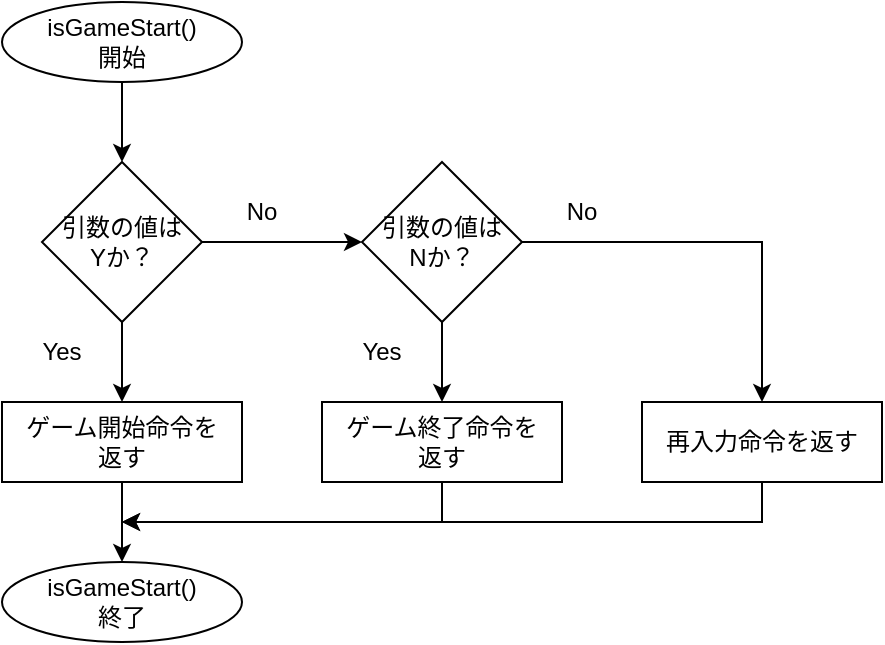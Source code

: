 <mxfile version="24.4.2" type="device">
  <diagram id="C5RBs43oDa-KdzZeNtuy" name="Page-1">
    <mxGraphModel dx="758" dy="557" grid="1" gridSize="10" guides="1" tooltips="1" connect="1" arrows="1" fold="1" page="1" pageScale="1" pageWidth="827" pageHeight="1169" math="0" shadow="0">
      <root>
        <mxCell id="WIyWlLk6GJQsqaUBKTNV-0" />
        <mxCell id="WIyWlLk6GJQsqaUBKTNV-1" parent="WIyWlLk6GJQsqaUBKTNV-0" />
        <mxCell id="9tUqG1yzq0UAfe4UeuJk-9" style="edgeStyle=orthogonalEdgeStyle;rounded=0;orthogonalLoop=1;jettySize=auto;html=1;exitX=0.5;exitY=1;exitDx=0;exitDy=0;entryX=0.5;entryY=0;entryDx=0;entryDy=0;" edge="1" parent="WIyWlLk6GJQsqaUBKTNV-1" source="9tUqG1yzq0UAfe4UeuJk-0" target="9tUqG1yzq0UAfe4UeuJk-1">
          <mxGeometry relative="1" as="geometry" />
        </mxCell>
        <mxCell id="9tUqG1yzq0UAfe4UeuJk-0" value="isGameStart()&lt;br&gt;開始" style="ellipse;whiteSpace=wrap;html=1;" vertex="1" parent="WIyWlLk6GJQsqaUBKTNV-1">
          <mxGeometry x="200" y="40" width="120" height="40" as="geometry" />
        </mxCell>
        <mxCell id="9tUqG1yzq0UAfe4UeuJk-10" style="edgeStyle=orthogonalEdgeStyle;rounded=0;orthogonalLoop=1;jettySize=auto;html=1;exitX=0.5;exitY=1;exitDx=0;exitDy=0;entryX=0.5;entryY=0;entryDx=0;entryDy=0;" edge="1" parent="WIyWlLk6GJQsqaUBKTNV-1" source="9tUqG1yzq0UAfe4UeuJk-1" target="9tUqG1yzq0UAfe4UeuJk-4">
          <mxGeometry relative="1" as="geometry" />
        </mxCell>
        <mxCell id="9tUqG1yzq0UAfe4UeuJk-11" style="edgeStyle=orthogonalEdgeStyle;rounded=0;orthogonalLoop=1;jettySize=auto;html=1;exitX=1;exitY=0.5;exitDx=0;exitDy=0;entryX=0;entryY=0.5;entryDx=0;entryDy=0;" edge="1" parent="WIyWlLk6GJQsqaUBKTNV-1" source="9tUqG1yzq0UAfe4UeuJk-1" target="9tUqG1yzq0UAfe4UeuJk-3">
          <mxGeometry relative="1" as="geometry" />
        </mxCell>
        <mxCell id="9tUqG1yzq0UAfe4UeuJk-1" value="引数の値は&lt;br&gt;Yか？" style="rhombus;whiteSpace=wrap;html=1;" vertex="1" parent="WIyWlLk6GJQsqaUBKTNV-1">
          <mxGeometry x="220" y="120" width="80" height="80" as="geometry" />
        </mxCell>
        <mxCell id="9tUqG1yzq0UAfe4UeuJk-12" style="edgeStyle=orthogonalEdgeStyle;rounded=0;orthogonalLoop=1;jettySize=auto;html=1;exitX=0.5;exitY=1;exitDx=0;exitDy=0;entryX=0.5;entryY=0;entryDx=0;entryDy=0;" edge="1" parent="WIyWlLk6GJQsqaUBKTNV-1" source="9tUqG1yzq0UAfe4UeuJk-3" target="9tUqG1yzq0UAfe4UeuJk-6">
          <mxGeometry relative="1" as="geometry" />
        </mxCell>
        <mxCell id="9tUqG1yzq0UAfe4UeuJk-13" style="edgeStyle=orthogonalEdgeStyle;rounded=0;orthogonalLoop=1;jettySize=auto;html=1;exitX=1;exitY=0.5;exitDx=0;exitDy=0;entryX=0.5;entryY=0;entryDx=0;entryDy=0;" edge="1" parent="WIyWlLk6GJQsqaUBKTNV-1" source="9tUqG1yzq0UAfe4UeuJk-3" target="9tUqG1yzq0UAfe4UeuJk-7">
          <mxGeometry relative="1" as="geometry" />
        </mxCell>
        <mxCell id="9tUqG1yzq0UAfe4UeuJk-3" value="引数の値は&lt;br&gt;Nか？" style="rhombus;whiteSpace=wrap;html=1;" vertex="1" parent="WIyWlLk6GJQsqaUBKTNV-1">
          <mxGeometry x="380" y="120" width="80" height="80" as="geometry" />
        </mxCell>
        <mxCell id="9tUqG1yzq0UAfe4UeuJk-14" style="edgeStyle=orthogonalEdgeStyle;rounded=0;orthogonalLoop=1;jettySize=auto;html=1;exitX=0.5;exitY=1;exitDx=0;exitDy=0;" edge="1" parent="WIyWlLk6GJQsqaUBKTNV-1" source="9tUqG1yzq0UAfe4UeuJk-4" target="9tUqG1yzq0UAfe4UeuJk-8">
          <mxGeometry relative="1" as="geometry" />
        </mxCell>
        <mxCell id="9tUqG1yzq0UAfe4UeuJk-4" value="ゲーム開始命令を&lt;div&gt;返す&lt;/div&gt;" style="rounded=0;whiteSpace=wrap;html=1;" vertex="1" parent="WIyWlLk6GJQsqaUBKTNV-1">
          <mxGeometry x="200" y="240" width="120" height="40" as="geometry" />
        </mxCell>
        <mxCell id="9tUqG1yzq0UAfe4UeuJk-15" style="edgeStyle=orthogonalEdgeStyle;rounded=0;orthogonalLoop=1;jettySize=auto;html=1;exitX=0.5;exitY=1;exitDx=0;exitDy=0;" edge="1" parent="WIyWlLk6GJQsqaUBKTNV-1" source="9tUqG1yzq0UAfe4UeuJk-6">
          <mxGeometry relative="1" as="geometry">
            <mxPoint x="260" y="300" as="targetPoint" />
            <Array as="points">
              <mxPoint x="420" y="300" />
            </Array>
          </mxGeometry>
        </mxCell>
        <mxCell id="9tUqG1yzq0UAfe4UeuJk-6" value="ゲーム終了命令を&lt;div&gt;返す&lt;/div&gt;" style="rounded=0;whiteSpace=wrap;html=1;" vertex="1" parent="WIyWlLk6GJQsqaUBKTNV-1">
          <mxGeometry x="360" y="240" width="120" height="40" as="geometry" />
        </mxCell>
        <mxCell id="9tUqG1yzq0UAfe4UeuJk-16" style="edgeStyle=orthogonalEdgeStyle;rounded=0;orthogonalLoop=1;jettySize=auto;html=1;exitX=0.5;exitY=1;exitDx=0;exitDy=0;" edge="1" parent="WIyWlLk6GJQsqaUBKTNV-1" source="9tUqG1yzq0UAfe4UeuJk-7">
          <mxGeometry relative="1" as="geometry">
            <mxPoint x="260" y="300" as="targetPoint" />
            <Array as="points">
              <mxPoint x="580" y="300" />
            </Array>
          </mxGeometry>
        </mxCell>
        <mxCell id="9tUqG1yzq0UAfe4UeuJk-7" value="再入力命令を返す" style="rounded=0;whiteSpace=wrap;html=1;" vertex="1" parent="WIyWlLk6GJQsqaUBKTNV-1">
          <mxGeometry x="520" y="240" width="120" height="40" as="geometry" />
        </mxCell>
        <mxCell id="9tUqG1yzq0UAfe4UeuJk-8" value="isGameStart()&lt;br&gt;終了" style="ellipse;whiteSpace=wrap;html=1;" vertex="1" parent="WIyWlLk6GJQsqaUBKTNV-1">
          <mxGeometry x="200" y="320" width="120" height="40" as="geometry" />
        </mxCell>
        <mxCell id="9tUqG1yzq0UAfe4UeuJk-17" value="Yes" style="text;html=1;align=center;verticalAlign=middle;whiteSpace=wrap;rounded=0;" vertex="1" parent="WIyWlLk6GJQsqaUBKTNV-1">
          <mxGeometry x="360" y="200" width="60" height="30" as="geometry" />
        </mxCell>
        <mxCell id="9tUqG1yzq0UAfe4UeuJk-18" value="Yes" style="text;html=1;align=center;verticalAlign=middle;whiteSpace=wrap;rounded=0;" vertex="1" parent="WIyWlLk6GJQsqaUBKTNV-1">
          <mxGeometry x="200" y="200" width="60" height="30" as="geometry" />
        </mxCell>
        <mxCell id="9tUqG1yzq0UAfe4UeuJk-19" value="No" style="text;html=1;align=center;verticalAlign=middle;whiteSpace=wrap;rounded=0;" vertex="1" parent="WIyWlLk6GJQsqaUBKTNV-1">
          <mxGeometry x="300" y="130" width="60" height="30" as="geometry" />
        </mxCell>
        <mxCell id="9tUqG1yzq0UAfe4UeuJk-20" value="No" style="text;html=1;align=center;verticalAlign=middle;whiteSpace=wrap;rounded=0;" vertex="1" parent="WIyWlLk6GJQsqaUBKTNV-1">
          <mxGeometry x="460" y="130" width="60" height="30" as="geometry" />
        </mxCell>
      </root>
    </mxGraphModel>
  </diagram>
</mxfile>

